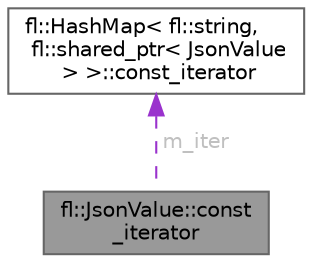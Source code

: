 digraph "fl::JsonValue::const_iterator"
{
 // INTERACTIVE_SVG=YES
 // LATEX_PDF_SIZE
  bgcolor="transparent";
  edge [fontname=Helvetica,fontsize=10,labelfontname=Helvetica,labelfontsize=10];
  node [fontname=Helvetica,fontsize=10,shape=box,height=0.2,width=0.4];
  Node1 [id="Node000001",label="fl::JsonValue::const\l_iterator",height=0.2,width=0.4,color="gray40", fillcolor="grey60", style="filled", fontcolor="black",tooltip=" "];
  Node2 -> Node1 [id="edge1_Node000001_Node000002",dir="back",color="darkorchid3",style="dashed",tooltip=" ",label=" m_iter",fontcolor="grey" ];
  Node2 [id="Node000002",label="fl::HashMap\< fl::string,\l fl::shared_ptr\< JsonValue\l \> \>::const_iterator",height=0.2,width=0.4,color="gray40", fillcolor="white", style="filled",tooltip=" "];
}
